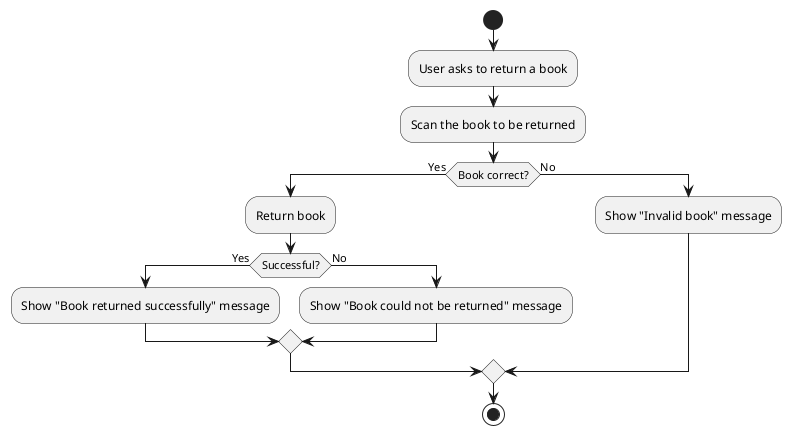 @startuml
Start
:User asks to return a book;
:Scan the book to be returned;
if (Book correct?) then (Yes)
   :Return book;
   if (Successful?) then (Yes)
     :Show "Book returned successfully" message;
   else (No)
     :Show "Book could not be returned" message;
   endif
else (No)
   :Show "Invalid book" message;
endif
Stop
@enduml














@startuml
start
:Gebruiker vraagt om een boek terug te brengen;
:Scan het terug te brengen boek;
if (Boek correct?) then (Ja)
  :Boek terug inleveren;
  if (Succesvol?) then (Ja)
    :Bericht "Boek succesvol teruggebracht" tonen;
  else (Nee)
    :Bericht "Boek kon niet worden teruggebracht" tonen;
  endif
else (Nee)
  :Bericht "Ongeldig boek" tonen;
endif
stop
@enduml




